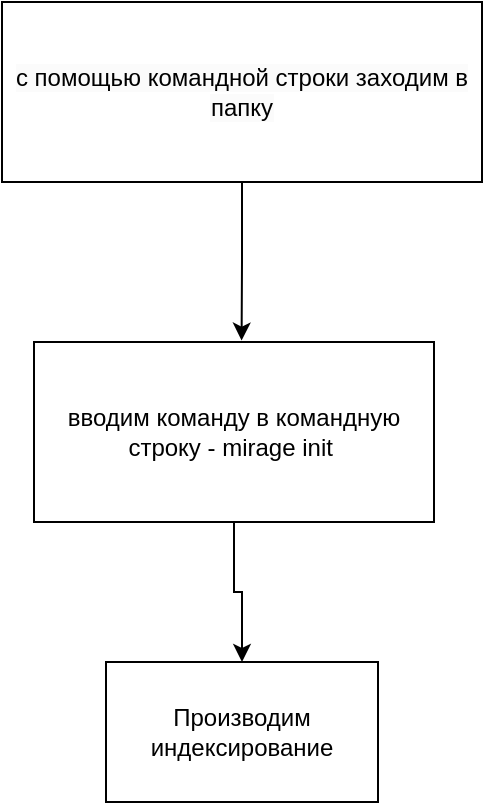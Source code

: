 <mxfile version="20.8.18" type="device"><diagram name="Страница 1" id="5a9Uey7SG135fxuIzrTD"><mxGraphModel dx="1016" dy="614" grid="1" gridSize="10" guides="1" tooltips="1" connect="1" arrows="1" fold="1" page="1" pageScale="1" pageWidth="827" pageHeight="1169" math="0" shadow="0"><root><mxCell id="0"/><mxCell id="1" parent="0"/><mxCell id="8nGaccpnQ5w7ZisWx5lK-6" style="edgeStyle=orthogonalEdgeStyle;rounded=0;orthogonalLoop=1;jettySize=auto;html=1;" edge="1" parent="1" source="8nGaccpnQ5w7ZisWx5lK-1" target="8nGaccpnQ5w7ZisWx5lK-5"><mxGeometry relative="1" as="geometry"/></mxCell><mxCell id="8nGaccpnQ5w7ZisWx5lK-1" value="вводим команду в командную строку - mirage init&amp;nbsp;" style="rounded=0;whiteSpace=wrap;html=1;" vertex="1" parent="1"><mxGeometry x="310" y="190" width="200" height="90" as="geometry"/></mxCell><mxCell id="8nGaccpnQ5w7ZisWx5lK-4" style="edgeStyle=orthogonalEdgeStyle;rounded=0;orthogonalLoop=1;jettySize=auto;html=1;entryX=0.519;entryY=-0.008;entryDx=0;entryDy=0;entryPerimeter=0;" edge="1" parent="1" source="8nGaccpnQ5w7ZisWx5lK-2" target="8nGaccpnQ5w7ZisWx5lK-1"><mxGeometry relative="1" as="geometry"><mxPoint x="414" y="125" as="targetPoint"/></mxGeometry></mxCell><mxCell id="8nGaccpnQ5w7ZisWx5lK-2" value="&lt;span style=&quot;color: rgb(0, 0, 0); font-family: Helvetica; font-size: 12px; font-style: normal; font-variant-ligatures: normal; font-variant-caps: normal; font-weight: 400; letter-spacing: normal; orphans: 2; text-align: center; text-indent: 0px; text-transform: none; widows: 2; word-spacing: 0px; -webkit-text-stroke-width: 0px; background-color: rgb(251, 251, 251); text-decoration-thickness: initial; text-decoration-style: initial; text-decoration-color: initial; float: none; display: inline !important;&quot;&gt;с помощью командной строки заходим в папку&lt;/span&gt;" style="rounded=0;whiteSpace=wrap;html=1;" vertex="1" parent="1"><mxGeometry x="294" y="20" width="240" height="90" as="geometry"/></mxCell><mxCell id="8nGaccpnQ5w7ZisWx5lK-5" value="Производим индексирование" style="rounded=0;whiteSpace=wrap;html=1;" vertex="1" parent="1"><mxGeometry x="346" y="350" width="136" height="70" as="geometry"/></mxCell></root></mxGraphModel></diagram></mxfile>
